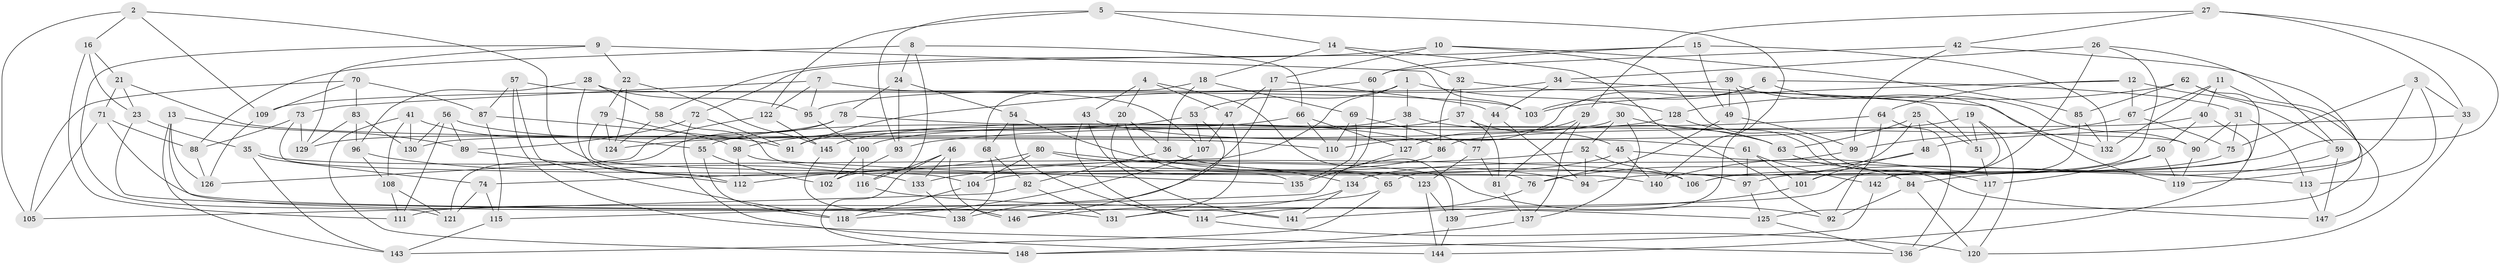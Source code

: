 // coarse degree distribution, {14: 0.045454545454545456, 4: 0.20454545454545456, 8: 0.25, 6: 0.06818181818181818, 18: 0.022727272727272728, 12: 0.09090909090909091, 9: 0.09090909090909091, 3: 0.09090909090909091, 10: 0.045454545454545456, 11: 0.045454545454545456, 7: 0.022727272727272728, 5: 0.022727272727272728}
// Generated by graph-tools (version 1.1) at 2025/20/03/04/25 18:20:31]
// undirected, 148 vertices, 296 edges
graph export_dot {
graph [start="1"]
  node [color=gray90,style=filled];
  1;
  2;
  3;
  4;
  5;
  6;
  7;
  8;
  9;
  10;
  11;
  12;
  13;
  14;
  15;
  16;
  17;
  18;
  19;
  20;
  21;
  22;
  23;
  24;
  25;
  26;
  27;
  28;
  29;
  30;
  31;
  32;
  33;
  34;
  35;
  36;
  37;
  38;
  39;
  40;
  41;
  42;
  43;
  44;
  45;
  46;
  47;
  48;
  49;
  50;
  51;
  52;
  53;
  54;
  55;
  56;
  57;
  58;
  59;
  60;
  61;
  62;
  63;
  64;
  65;
  66;
  67;
  68;
  69;
  70;
  71;
  72;
  73;
  74;
  75;
  76;
  77;
  78;
  79;
  80;
  81;
  82;
  83;
  84;
  85;
  86;
  87;
  88;
  89;
  90;
  91;
  92;
  93;
  94;
  95;
  96;
  97;
  98;
  99;
  100;
  101;
  102;
  103;
  104;
  105;
  106;
  107;
  108;
  109;
  110;
  111;
  112;
  113;
  114;
  115;
  116;
  117;
  118;
  119;
  120;
  121;
  122;
  123;
  124;
  125;
  126;
  127;
  128;
  129;
  130;
  131;
  132;
  133;
  134;
  135;
  136;
  137;
  138;
  139;
  140;
  141;
  142;
  143;
  144;
  145;
  146;
  147;
  148;
  1 -- 74;
  1 -- 53;
  1 -- 38;
  1 -- 128;
  2 -- 109;
  2 -- 105;
  2 -- 104;
  2 -- 16;
  3 -- 113;
  3 -- 142;
  3 -- 33;
  3 -- 75;
  4 -- 20;
  4 -- 43;
  4 -- 139;
  4 -- 47;
  5 -- 93;
  5 -- 122;
  5 -- 14;
  5 -- 139;
  6 -- 110;
  6 -- 90;
  6 -- 103;
  6 -- 31;
  7 -- 107;
  7 -- 73;
  7 -- 122;
  7 -- 95;
  8 -- 24;
  8 -- 116;
  8 -- 66;
  8 -- 88;
  9 -- 121;
  9 -- 22;
  9 -- 103;
  9 -- 129;
  10 -- 85;
  10 -- 117;
  10 -- 58;
  10 -- 17;
  11 -- 40;
  11 -- 132;
  11 -- 67;
  11 -- 125;
  12 -- 103;
  12 -- 67;
  12 -- 59;
  12 -- 64;
  13 -- 143;
  13 -- 89;
  13 -- 131;
  13 -- 126;
  14 -- 32;
  14 -- 92;
  14 -- 18;
  15 -- 49;
  15 -- 132;
  15 -- 72;
  15 -- 60;
  16 -- 21;
  16 -- 23;
  16 -- 111;
  17 -- 47;
  17 -- 138;
  17 -- 44;
  18 -- 68;
  18 -- 69;
  18 -- 36;
  19 -- 124;
  19 -- 120;
  19 -- 101;
  19 -- 51;
  20 -- 135;
  20 -- 36;
  20 -- 65;
  21 -- 110;
  21 -- 23;
  21 -- 71;
  22 -- 79;
  22 -- 145;
  22 -- 124;
  23 -- 138;
  23 -- 35;
  24 -- 78;
  24 -- 93;
  24 -- 54;
  25 -- 51;
  25 -- 63;
  25 -- 65;
  25 -- 48;
  26 -- 59;
  26 -- 131;
  26 -- 94;
  26 -- 34;
  27 -- 42;
  27 -- 97;
  27 -- 33;
  27 -- 29;
  28 -- 96;
  28 -- 95;
  28 -- 112;
  28 -- 58;
  29 -- 127;
  29 -- 81;
  29 -- 137;
  30 -- 63;
  30 -- 52;
  30 -- 137;
  30 -- 130;
  31 -- 75;
  31 -- 113;
  31 -- 90;
  32 -- 86;
  32 -- 51;
  32 -- 37;
  33 -- 48;
  33 -- 120;
  34 -- 44;
  34 -- 132;
  34 -- 109;
  35 -- 106;
  35 -- 74;
  35 -- 143;
  36 -- 97;
  36 -- 82;
  37 -- 81;
  37 -- 45;
  37 -- 55;
  38 -- 100;
  38 -- 63;
  38 -- 127;
  39 -- 49;
  39 -- 140;
  39 -- 119;
  39 -- 91;
  40 -- 86;
  40 -- 50;
  40 -- 144;
  41 -- 130;
  41 -- 55;
  41 -- 108;
  41 -- 148;
  42 -- 119;
  42 -- 60;
  42 -- 99;
  43 -- 141;
  43 -- 61;
  43 -- 114;
  44 -- 94;
  44 -- 77;
  45 -- 104;
  45 -- 140;
  45 -- 113;
  46 -- 148;
  46 -- 116;
  46 -- 146;
  46 -- 133;
  47 -- 131;
  47 -- 107;
  48 -- 101;
  48 -- 76;
  49 -- 99;
  49 -- 76;
  50 -- 119;
  50 -- 140;
  50 -- 117;
  51 -- 117;
  52 -- 94;
  52 -- 106;
  52 -- 133;
  53 -- 98;
  53 -- 146;
  53 -- 107;
  54 -- 114;
  54 -- 94;
  54 -- 68;
  55 -- 102;
  55 -- 118;
  56 -- 89;
  56 -- 111;
  56 -- 86;
  56 -- 130;
  57 -- 136;
  57 -- 118;
  57 -- 103;
  57 -- 87;
  58 -- 124;
  58 -- 123;
  59 -- 147;
  59 -- 84;
  60 -- 95;
  60 -- 115;
  61 -- 97;
  61 -- 101;
  61 -- 142;
  62 -- 128;
  62 -- 147;
  62 -- 85;
  62 -- 106;
  63 -- 84;
  64 -- 136;
  64 -- 92;
  64 -- 93;
  65 -- 111;
  65 -- 143;
  66 -- 91;
  66 -- 127;
  66 -- 110;
  67 -- 99;
  67 -- 75;
  68 -- 82;
  68 -- 138;
  69 -- 135;
  69 -- 77;
  69 -- 110;
  70 -- 109;
  70 -- 87;
  70 -- 105;
  70 -- 83;
  71 -- 88;
  71 -- 105;
  71 -- 141;
  72 -- 89;
  72 -- 91;
  72 -- 144;
  73 -- 88;
  73 -- 76;
  73 -- 129;
  74 -- 121;
  74 -- 115;
  75 -- 106;
  76 -- 114;
  77 -- 123;
  77 -- 81;
  78 -- 129;
  78 -- 90;
  78 -- 121;
  79 -- 98;
  79 -- 140;
  79 -- 124;
  80 -- 134;
  80 -- 92;
  80 -- 112;
  80 -- 104;
  81 -- 137;
  82 -- 105;
  82 -- 131;
  83 -- 130;
  83 -- 129;
  83 -- 96;
  84 -- 92;
  84 -- 120;
  85 -- 142;
  85 -- 132;
  86 -- 102;
  87 -- 91;
  87 -- 115;
  88 -- 126;
  89 -- 112;
  90 -- 119;
  93 -- 102;
  95 -- 100;
  96 -- 108;
  96 -- 133;
  97 -- 125;
  98 -- 135;
  98 -- 112;
  99 -- 134;
  100 -- 116;
  100 -- 102;
  101 -- 141;
  104 -- 118;
  107 -- 118;
  108 -- 111;
  108 -- 121;
  109 -- 126;
  113 -- 147;
  114 -- 120;
  115 -- 143;
  116 -- 125;
  117 -- 136;
  122 -- 126;
  122 -- 145;
  123 -- 144;
  123 -- 139;
  125 -- 136;
  127 -- 135;
  128 -- 147;
  128 -- 145;
  133 -- 138;
  134 -- 146;
  134 -- 141;
  137 -- 148;
  139 -- 144;
  142 -- 148;
  145 -- 146;
}
